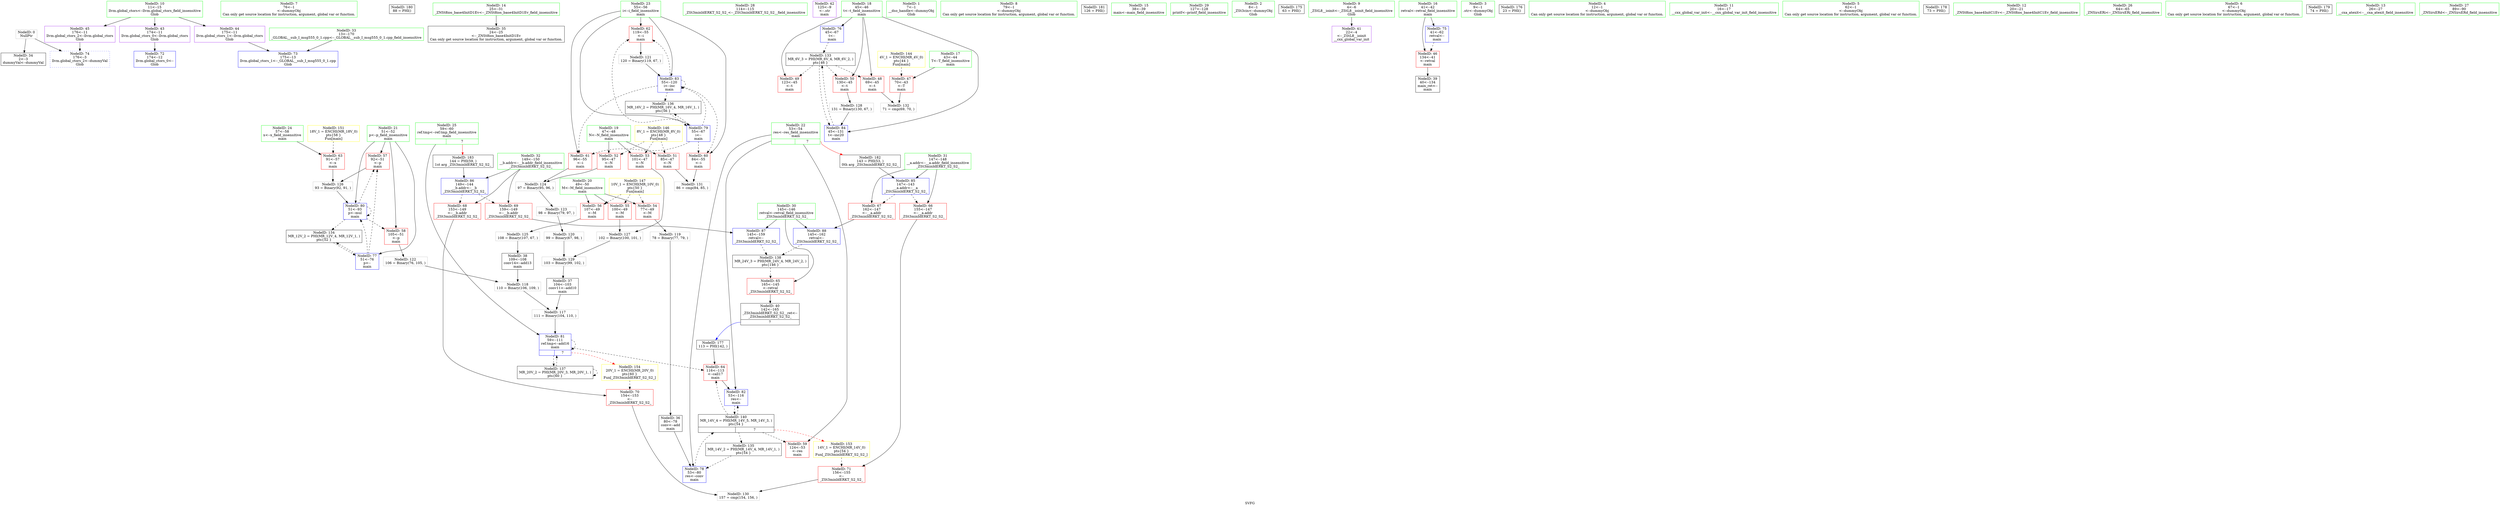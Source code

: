 digraph "SVFG" {
	label="SVFG";

	Node0x55e2aa7c3650 [shape=record,color=grey,label="{NodeID: 0\nNullPtr}"];
	Node0x55e2aa7c3650 -> Node0x55e2aa7d95c0[style=solid];
	Node0x55e2aa7c3650 -> Node0x55e2aa7dc7b0[style=solid];
	Node0x55e2aa7d7fd0 [shape=record,color=green,label="{NodeID: 7\n76\<--1\n\<--dummyObj\nCan only get source location for instruction, argument, global var or function.}"];
	Node0x55e2aa7f2960 [shape=record,color=black,label="{NodeID: 180\n88 = PHI()\n}"];
	Node0x55e2aa7d8430 [shape=record,color=green,label="{NodeID: 14\n25\<--31\n_ZNSt8ios_base4InitD1Ev\<--_ZNSt8ios_base4InitD1Ev_field_insensitive\n}"];
	Node0x55e2aa7d8430 -> Node0x55e2aa7d96c0[style=solid];
	Node0x55e2aa7d8a40 [shape=record,color=green,label="{NodeID: 21\n51\<--52\np\<--p_field_insensitive\nmain\n}"];
	Node0x55e2aa7d8a40 -> Node0x55e2aa7db980[style=solid];
	Node0x55e2aa7d8a40 -> Node0x55e2aa7dba50[style=solid];
	Node0x55e2aa7d8a40 -> Node0x55e2aa7dca50[style=solid];
	Node0x55e2aa7d8a40 -> Node0x55e2aa7dccc0[style=solid];
	Node0x55e2aa7d9050 [shape=record,color=green,label="{NodeID: 28\n114\<--115\n_ZSt3minIdERKT_S2_S2_\<--_ZSt3minIdERKT_S2_S2__field_insensitive\n}"];
	Node0x55e2aa7df720 [shape=record,color=grey,label="{NodeID: 118\n110 = Binary(106, 109, )\n}"];
	Node0x55e2aa7df720 -> Node0x55e2aa7df5e0[style=solid];
	Node0x55e2aa7d96c0 [shape=record,color=black,label="{NodeID: 35\n24\<--25\n\<--_ZNSt8ios_base4InitD1Ev\nCan only get source location for instruction, argument, global var or function.}"];
	Node0x55e2aa7e01a0 [shape=record,color=grey,label="{NodeID: 125\n108 = Binary(107, 67, )\n}"];
	Node0x55e2aa7e01a0 -> Node0x55e2aa7d9960[style=solid];
	Node0x55e2aa7d9ca0 [shape=record,color=purple,label="{NodeID: 42\n125\<--9\n\<--.str\nmain\n}"];
	Node0x55e2aa7daa60 [shape=record,color=grey,label="{NodeID: 132\n71 = cmp(69, 70, )\n}"];
	Node0x55e2aa7db300 [shape=record,color=red,label="{NodeID: 49\n123\<--45\n\<--t\nmain\n}"];
	Node0x55e2aa7db8b0 [shape=record,color=red,label="{NodeID: 56\n107\<--49\n\<--M\nmain\n}"];
	Node0x55e2aa7db8b0 -> Node0x55e2aa7e01a0[style=solid];
	Node0x55e2aa7e9620 [shape=record,color=yellow,style=double,label="{NodeID: 146\n8V_1 = ENCHI(MR_8V_0)\npts\{48 \}\nFun[main]}"];
	Node0x55e2aa7e9620 -> Node0x55e2aa7db4a0[style=dashed];
	Node0x55e2aa7e9620 -> Node0x55e2aa7db570[style=dashed];
	Node0x55e2aa7e9620 -> Node0x55e2aa7db640[style=dashed];
	Node0x55e2aa7dbe60 [shape=record,color=red,label="{NodeID: 63\n91\<--57\n\<--x\nmain\n}"];
	Node0x55e2aa7dbe60 -> Node0x55e2aa7e0320[style=solid];
	Node0x55e2aa7e9c40 [shape=record,color=yellow,style=double,label="{NodeID: 153\n14V_1 = ENCHI(MR_14V_0)\npts\{54 \}\nFun[_ZSt3minIdERKT_S2_S2_]}"];
	Node0x55e2aa7e9c40 -> Node0x55e2aa7dc4e0[style=dashed];
	Node0x55e2aa7dc410 [shape=record,color=red,label="{NodeID: 70\n154\<--153\n\<--\n_ZSt3minIdERKT_S2_S2_\n}"];
	Node0x55e2aa7dc410 -> Node0x55e2aa7e0920[style=solid];
	Node0x55e2aa7dca50 [shape=record,color=blue,label="{NodeID: 77\n51\<--76\np\<--\nmain\n}"];
	Node0x55e2aa7dca50 -> Node0x55e2aa7db980[style=dashed];
	Node0x55e2aa7dca50 -> Node0x55e2aa7dccc0[style=dashed];
	Node0x55e2aa7dca50 -> Node0x55e2aa7e5c40[style=dashed];
	Node0x55e2aa7dd000 [shape=record,color=blue,label="{NodeID: 84\n45\<--131\nt\<--inc20\nmain\n}"];
	Node0x55e2aa7dd000 -> Node0x55e2aa7e5740[style=dashed];
	Node0x55e2aa7d74c0 [shape=record,color=green,label="{NodeID: 1\n7\<--1\n__dso_handle\<--dummyObj\nGlob }"];
	Node0x55e2aa7d8060 [shape=record,color=green,label="{NodeID: 8\n79\<--1\n\<--dummyObj\nCan only get source location for instruction, argument, global var or function.}"];
	Node0x55e2aa7f2a30 [shape=record,color=black,label="{NodeID: 181\n126 = PHI()\n}"];
	Node0x55e2aa7d8530 [shape=record,color=green,label="{NodeID: 15\n38\<--39\nmain\<--main_field_insensitive\n}"];
	Node0x55e2aa7d8b10 [shape=record,color=green,label="{NodeID: 22\n53\<--54\nres\<--res_field_insensitive\nmain\n|{|<s3>7}}"];
	Node0x55e2aa7d8b10 -> Node0x55e2aa7dbb20[style=solid];
	Node0x55e2aa7d8b10 -> Node0x55e2aa7dcb20[style=solid];
	Node0x55e2aa7d8b10 -> Node0x55e2aa7dce60[style=solid];
	Node0x55e2aa7d8b10:s3 -> Node0x55e2aa7f2b00[style=solid,color=red];
	Node0x55e2aa7d9150 [shape=record,color=green,label="{NodeID: 29\n127\<--128\nprintf\<--printf_field_insensitive\n}"];
	Node0x55e2aa7df8a0 [shape=record,color=grey,label="{NodeID: 119\n78 = Binary(77, 79, )\n}"];
	Node0x55e2aa7df8a0 -> Node0x55e2aa7d97c0[style=solid];
	Node0x55e2aa7d97c0 [shape=record,color=black,label="{NodeID: 36\n80\<--78\nconv\<--add\nmain\n}"];
	Node0x55e2aa7d97c0 -> Node0x55e2aa7dcb20[style=solid];
	Node0x55e2aa7e0320 [shape=record,color=grey,label="{NodeID: 126\n93 = Binary(92, 91, )\n}"];
	Node0x55e2aa7e0320 -> Node0x55e2aa7dccc0[style=solid];
	Node0x55e2aa7d9d70 [shape=record,color=purple,label="{NodeID: 43\n174\<--11\nllvm.global_ctors_0\<--llvm.global_ctors\nGlob }"];
	Node0x55e2aa7d9d70 -> Node0x55e2aa7dc5b0[style=solid];
	Node0x55e2aa7e5740 [shape=record,color=black,label="{NodeID: 133\nMR_6V_3 = PHI(MR_6V_4, MR_6V_2, )\npts\{46 \}\n}"];
	Node0x55e2aa7e5740 -> Node0x55e2aa7db230[style=dashed];
	Node0x55e2aa7e5740 -> Node0x55e2aa7db300[style=dashed];
	Node0x55e2aa7e5740 -> Node0x55e2aa7db3d0[style=dashed];
	Node0x55e2aa7e5740 -> Node0x55e2aa7dd000[style=dashed];
	Node0x55e2aa7db3d0 [shape=record,color=red,label="{NodeID: 50\n130\<--45\n\<--t\nmain\n}"];
	Node0x55e2aa7db3d0 -> Node0x55e2aa7e0620[style=solid];
	Node0x55e2aa7e7a40 [shape=record,color=black,label="{NodeID: 140\nMR_14V_4 = PHI(MR_14V_5, MR_14V_3, )\npts\{54 \}\n|{|<s4>7}}"];
	Node0x55e2aa7e7a40 -> Node0x55e2aa7dbb20[style=dashed];
	Node0x55e2aa7e7a40 -> Node0x55e2aa7dbf30[style=dashed];
	Node0x55e2aa7e7a40 -> Node0x55e2aa7dce60[style=dashed];
	Node0x55e2aa7e7a40 -> Node0x55e2aa7e6140[style=dashed];
	Node0x55e2aa7e7a40:s4 -> Node0x55e2aa7e9c40[style=dashed,color=red];
	Node0x55e2aa7db980 [shape=record,color=red,label="{NodeID: 57\n92\<--51\n\<--p\nmain\n}"];
	Node0x55e2aa7db980 -> Node0x55e2aa7e0320[style=solid];
	Node0x55e2aa7e9700 [shape=record,color=yellow,style=double,label="{NodeID: 147\n10V_1 = ENCHI(MR_10V_0)\npts\{50 \}\nFun[main]}"];
	Node0x55e2aa7e9700 -> Node0x55e2aa7db710[style=dashed];
	Node0x55e2aa7e9700 -> Node0x55e2aa7db7e0[style=dashed];
	Node0x55e2aa7e9700 -> Node0x55e2aa7db8b0[style=dashed];
	Node0x55e2aa7dbf30 [shape=record,color=red,label="{NodeID: 64\n116\<--113\n\<--call17\nmain\n}"];
	Node0x55e2aa7dbf30 -> Node0x55e2aa7dce60[style=solid];
	Node0x55e2aa7e9d50 [shape=record,color=yellow,style=double,label="{NodeID: 154\n20V_1 = ENCHI(MR_20V_0)\npts\{60 \}\nFun[_ZSt3minIdERKT_S2_S2_]}"];
	Node0x55e2aa7e9d50 -> Node0x55e2aa7dc410[style=dashed];
	Node0x55e2aa7dc4e0 [shape=record,color=red,label="{NodeID: 71\n156\<--155\n\<--\n_ZSt3minIdERKT_S2_S2_\n}"];
	Node0x55e2aa7dc4e0 -> Node0x55e2aa7e0920[style=solid];
	Node0x55e2aa7dcb20 [shape=record,color=blue,label="{NodeID: 78\n53\<--80\nres\<--conv\nmain\n}"];
	Node0x55e2aa7dcb20 -> Node0x55e2aa7e7a40[style=dashed];
	Node0x55e2aa7dd0d0 [shape=record,color=blue,label="{NodeID: 85\n147\<--143\n__a.addr\<--__a\n_ZSt3minIdERKT_S2_S2_\n}"];
	Node0x55e2aa7dd0d0 -> Node0x55e2aa7dc0d0[style=dashed];
	Node0x55e2aa7dd0d0 -> Node0x55e2aa7dc1a0[style=dashed];
	Node0x55e2aa7d7550 [shape=record,color=green,label="{NodeID: 2\n8\<--1\n_ZSt3cin\<--dummyObj\nGlob }"];
	Node0x55e2aa630d50 [shape=record,color=black,label="{NodeID: 175\n63 = PHI()\n}"];
	Node0x55e2aa7d80f0 [shape=record,color=green,label="{NodeID: 9\n4\<--6\n_ZStL8__ioinit\<--_ZStL8__ioinit_field_insensitive\nGlob }"];
	Node0x55e2aa7d80f0 -> Node0x55e2aa7d9bd0[style=solid];
	Node0x55e2aa7f2b00 [shape=record,color=black,label="{NodeID: 182\n143 = PHI(53, )\n0th arg _ZSt3minIdERKT_S2_S2_ }"];
	Node0x55e2aa7f2b00 -> Node0x55e2aa7dd0d0[style=solid];
	Node0x55e2aa7d8630 [shape=record,color=green,label="{NodeID: 16\n41\<--42\nretval\<--retval_field_insensitive\nmain\n}"];
	Node0x55e2aa7d8630 -> Node0x55e2aa7da070[style=solid];
	Node0x55e2aa7d8630 -> Node0x55e2aa7dc8b0[style=solid];
	Node0x55e2aa7d8be0 [shape=record,color=green,label="{NodeID: 23\n55\<--56\ni\<--i_field_insensitive\nmain\n}"];
	Node0x55e2aa7d8be0 -> Node0x55e2aa7dbbf0[style=solid];
	Node0x55e2aa7d8be0 -> Node0x55e2aa7dbcc0[style=solid];
	Node0x55e2aa7d8be0 -> Node0x55e2aa7dbd90[style=solid];
	Node0x55e2aa7d8be0 -> Node0x55e2aa7dcbf0[style=solid];
	Node0x55e2aa7d8be0 -> Node0x55e2aa7dcf30[style=solid];
	Node0x55e2aa7d9250 [shape=record,color=green,label="{NodeID: 30\n145\<--146\nretval\<--retval_field_insensitive\n_ZSt3minIdERKT_S2_S2_\n}"];
	Node0x55e2aa7d9250 -> Node0x55e2aa7dc000[style=solid];
	Node0x55e2aa7d9250 -> Node0x55e2aa7dd270[style=solid];
	Node0x55e2aa7d9250 -> Node0x55e2aa7dd340[style=solid];
	Node0x55e2aa7dfa20 [shape=record,color=grey,label="{NodeID: 120\n99 = Binary(67, 98, )\n}"];
	Node0x55e2aa7dfa20 -> Node0x55e2aa7e07a0[style=solid];
	Node0x55e2aa7d9890 [shape=record,color=black,label="{NodeID: 37\n104\<--103\nconv11\<--add10\nmain\n}"];
	Node0x55e2aa7d9890 -> Node0x55e2aa7df5e0[style=solid];
	Node0x55e2aa7e04a0 [shape=record,color=grey,label="{NodeID: 127\n102 = Binary(100, 101, )\n}"];
	Node0x55e2aa7e04a0 -> Node0x55e2aa7e07a0[style=solid];
	Node0x55e2aa7d9e70 [shape=record,color=purple,label="{NodeID: 44\n175\<--11\nllvm.global_ctors_1\<--llvm.global_ctors\nGlob }"];
	Node0x55e2aa7d9e70 -> Node0x55e2aa7dc6b0[style=solid];
	Node0x55e2aa7e5c40 [shape=record,color=black,label="{NodeID: 134\nMR_12V_2 = PHI(MR_12V_4, MR_12V_1, )\npts\{52 \}\n}"];
	Node0x55e2aa7e5c40 -> Node0x55e2aa7dca50[style=dashed];
	Node0x55e2aa7db4a0 [shape=record,color=red,label="{NodeID: 51\n85\<--47\n\<--N\nmain\n}"];
	Node0x55e2aa7db4a0 -> Node0x55e2aa7e0aa0[style=solid];
	Node0x55e2aa7dba50 [shape=record,color=red,label="{NodeID: 58\n105\<--51\n\<--p\nmain\n}"];
	Node0x55e2aa7dba50 -> Node0x55e2aa7dfd20[style=solid];
	Node0x55e2aa7dc000 [shape=record,color=red,label="{NodeID: 65\n165\<--145\n\<--retval\n_ZSt3minIdERKT_S2_S2_\n}"];
	Node0x55e2aa7dc000 -> Node0x55e2aa7d9b00[style=solid];
	Node0x55e2aa7dc5b0 [shape=record,color=blue,label="{NodeID: 72\n174\<--12\nllvm.global_ctors_0\<--\nGlob }"];
	Node0x55e2aa7dcbf0 [shape=record,color=blue,label="{NodeID: 79\n55\<--67\ni\<--\nmain\n}"];
	Node0x55e2aa7dcbf0 -> Node0x55e2aa7dbbf0[style=dashed];
	Node0x55e2aa7dcbf0 -> Node0x55e2aa7dbcc0[style=dashed];
	Node0x55e2aa7dcbf0 -> Node0x55e2aa7dbd90[style=dashed];
	Node0x55e2aa7dcbf0 -> Node0x55e2aa7dcf30[style=dashed];
	Node0x55e2aa7dcbf0 -> Node0x55e2aa7e6640[style=dashed];
	Node0x55e2aa7dd1a0 [shape=record,color=blue,label="{NodeID: 86\n149\<--144\n__b.addr\<--__b\n_ZSt3minIdERKT_S2_S2_\n}"];
	Node0x55e2aa7dd1a0 -> Node0x55e2aa7dc270[style=dashed];
	Node0x55e2aa7dd1a0 -> Node0x55e2aa7dc340[style=dashed];
	Node0x55e2aa7d75e0 [shape=record,color=green,label="{NodeID: 3\n9\<--1\n.str\<--dummyObj\nGlob }"];
	Node0x55e2aa7f1db0 [shape=record,color=black,label="{NodeID: 176\n23 = PHI()\n}"];
	Node0x55e2aa7d8180 [shape=record,color=green,label="{NodeID: 10\n11\<--15\nllvm.global_ctors\<--llvm.global_ctors_field_insensitive\nGlob }"];
	Node0x55e2aa7d8180 -> Node0x55e2aa7d9d70[style=solid];
	Node0x55e2aa7d8180 -> Node0x55e2aa7d9e70[style=solid];
	Node0x55e2aa7d8180 -> Node0x55e2aa7d9f70[style=solid];
	Node0x55e2aa7f2cc0 [shape=record,color=black,label="{NodeID: 183\n144 = PHI(59, )\n1st arg _ZSt3minIdERKT_S2_S2_ }"];
	Node0x55e2aa7f2cc0 -> Node0x55e2aa7dd1a0[style=solid];
	Node0x55e2aa7d8700 [shape=record,color=green,label="{NodeID: 17\n43\<--44\nT\<--T_field_insensitive\nmain\n}"];
	Node0x55e2aa7d8700 -> Node0x55e2aa7da140[style=solid];
	Node0x55e2aa7d8cb0 [shape=record,color=green,label="{NodeID: 24\n57\<--58\nx\<--x_field_insensitive\nmain\n}"];
	Node0x55e2aa7d8cb0 -> Node0x55e2aa7dbe60[style=solid];
	Node0x55e2aa7d9320 [shape=record,color=green,label="{NodeID: 31\n147\<--148\n__a.addr\<--__a.addr_field_insensitive\n_ZSt3minIdERKT_S2_S2_\n}"];
	Node0x55e2aa7d9320 -> Node0x55e2aa7dc0d0[style=solid];
	Node0x55e2aa7d9320 -> Node0x55e2aa7dc1a0[style=solid];
	Node0x55e2aa7d9320 -> Node0x55e2aa7dd0d0[style=solid];
	Node0x55e2aa7dfba0 [shape=record,color=grey,label="{NodeID: 121\n120 = Binary(119, 67, )\n}"];
	Node0x55e2aa7dfba0 -> Node0x55e2aa7dcf30[style=solid];
	Node0x55e2aa7d9960 [shape=record,color=black,label="{NodeID: 38\n109\<--108\nconv14\<--add13\nmain\n}"];
	Node0x55e2aa7d9960 -> Node0x55e2aa7df720[style=solid];
	Node0x55e2aa7e0620 [shape=record,color=grey,label="{NodeID: 128\n131 = Binary(130, 67, )\n}"];
	Node0x55e2aa7e0620 -> Node0x55e2aa7dd000[style=solid];
	Node0x55e2aa7d9f70 [shape=record,color=purple,label="{NodeID: 45\n176\<--11\nllvm.global_ctors_2\<--llvm.global_ctors\nGlob }"];
	Node0x55e2aa7d9f70 -> Node0x55e2aa7dc7b0[style=solid];
	Node0x55e2aa7e6140 [shape=record,color=black,label="{NodeID: 135\nMR_14V_2 = PHI(MR_14V_4, MR_14V_1, )\npts\{54 \}\n}"];
	Node0x55e2aa7e6140 -> Node0x55e2aa7dcb20[style=dashed];
	Node0x55e2aa7db570 [shape=record,color=red,label="{NodeID: 52\n95\<--47\n\<--N\nmain\n}"];
	Node0x55e2aa7db570 -> Node0x55e2aa7e0020[style=solid];
	Node0x55e2aa7dbb20 [shape=record,color=red,label="{NodeID: 59\n124\<--53\n\<--res\nmain\n}"];
	Node0x55e2aa7dc0d0 [shape=record,color=red,label="{NodeID: 66\n155\<--147\n\<--__a.addr\n_ZSt3minIdERKT_S2_S2_\n}"];
	Node0x55e2aa7dc0d0 -> Node0x55e2aa7dc4e0[style=solid];
	Node0x55e2aa7dc6b0 [shape=record,color=blue,label="{NodeID: 73\n175\<--13\nllvm.global_ctors_1\<--_GLOBAL__sub_I_msg555_0_1.cpp\nGlob }"];
	Node0x55e2aa7dccc0 [shape=record,color=blue,label="{NodeID: 80\n51\<--93\np\<--mul\nmain\n}"];
	Node0x55e2aa7dccc0 -> Node0x55e2aa7db980[style=dashed];
	Node0x55e2aa7dccc0 -> Node0x55e2aa7dba50[style=dashed];
	Node0x55e2aa7dccc0 -> Node0x55e2aa7dccc0[style=dashed];
	Node0x55e2aa7dccc0 -> Node0x55e2aa7e5c40[style=dashed];
	Node0x55e2aa7dd270 [shape=record,color=blue,label="{NodeID: 87\n145\<--159\nretval\<--\n_ZSt3minIdERKT_S2_S2_\n}"];
	Node0x55e2aa7dd270 -> Node0x55e2aa7e7040[style=dashed];
	Node0x55e2aa7d7670 [shape=record,color=green,label="{NodeID: 4\n12\<--1\n\<--dummyObj\nCan only get source location for instruction, argument, global var or function.}"];
	Node0x55e2aa7f1eb0 [shape=record,color=black,label="{NodeID: 177\n113 = PHI(142, )\n}"];
	Node0x55e2aa7f1eb0 -> Node0x55e2aa7dbf30[style=solid];
	Node0x55e2aa7d8210 [shape=record,color=green,label="{NodeID: 11\n16\<--17\n__cxx_global_var_init\<--__cxx_global_var_init_field_insensitive\n}"];
	Node0x55e2aa7d87d0 [shape=record,color=green,label="{NodeID: 18\n45\<--46\nt\<--t_field_insensitive\nmain\n}"];
	Node0x55e2aa7d87d0 -> Node0x55e2aa7db230[style=solid];
	Node0x55e2aa7d87d0 -> Node0x55e2aa7db300[style=solid];
	Node0x55e2aa7d87d0 -> Node0x55e2aa7db3d0[style=solid];
	Node0x55e2aa7d87d0 -> Node0x55e2aa7dc980[style=solid];
	Node0x55e2aa7d87d0 -> Node0x55e2aa7dd000[style=solid];
	Node0x55e2aa7d8d80 [shape=record,color=green,label="{NodeID: 25\n59\<--60\nref.tmp\<--ref.tmp_field_insensitive\nmain\n|{|<s1>7}}"];
	Node0x55e2aa7d8d80 -> Node0x55e2aa7dcd90[style=solid];
	Node0x55e2aa7d8d80:s1 -> Node0x55e2aa7f2cc0[style=solid,color=red];
	Node0x55e2aa7d93f0 [shape=record,color=green,label="{NodeID: 32\n149\<--150\n__b.addr\<--__b.addr_field_insensitive\n_ZSt3minIdERKT_S2_S2_\n}"];
	Node0x55e2aa7d93f0 -> Node0x55e2aa7dc270[style=solid];
	Node0x55e2aa7d93f0 -> Node0x55e2aa7dc340[style=solid];
	Node0x55e2aa7d93f0 -> Node0x55e2aa7dd1a0[style=solid];
	Node0x55e2aa7dfd20 [shape=record,color=grey,label="{NodeID: 122\n106 = Binary(76, 105, )\n}"];
	Node0x55e2aa7dfd20 -> Node0x55e2aa7df720[style=solid];
	Node0x55e2aa7d9a30 [shape=record,color=black,label="{NodeID: 39\n40\<--134\nmain_ret\<--\nmain\n}"];
	Node0x55e2aa7e07a0 [shape=record,color=grey,label="{NodeID: 129\n103 = Binary(99, 102, )\n}"];
	Node0x55e2aa7e07a0 -> Node0x55e2aa7d9890[style=solid];
	Node0x55e2aa7da070 [shape=record,color=red,label="{NodeID: 46\n134\<--41\n\<--retval\nmain\n}"];
	Node0x55e2aa7da070 -> Node0x55e2aa7d9a30[style=solid];
	Node0x55e2aa7e6640 [shape=record,color=black,label="{NodeID: 136\nMR_16V_2 = PHI(MR_16V_4, MR_16V_1, )\npts\{56 \}\n}"];
	Node0x55e2aa7e6640 -> Node0x55e2aa7dcbf0[style=dashed];
	Node0x55e2aa7db640 [shape=record,color=red,label="{NodeID: 53\n101\<--47\n\<--N\nmain\n}"];
	Node0x55e2aa7db640 -> Node0x55e2aa7e04a0[style=solid];
	Node0x55e2aa7dbbf0 [shape=record,color=red,label="{NodeID: 60\n84\<--55\n\<--i\nmain\n}"];
	Node0x55e2aa7dbbf0 -> Node0x55e2aa7e0aa0[style=solid];
	Node0x55e2aa7dc1a0 [shape=record,color=red,label="{NodeID: 67\n162\<--147\n\<--__a.addr\n_ZSt3minIdERKT_S2_S2_\n}"];
	Node0x55e2aa7dc1a0 -> Node0x55e2aa7dd340[style=solid];
	Node0x55e2aa7dc7b0 [shape=record,color=blue, style = dotted,label="{NodeID: 74\n176\<--3\nllvm.global_ctors_2\<--dummyVal\nGlob }"];
	Node0x55e2aa7dcd90 [shape=record,color=blue,label="{NodeID: 81\n59\<--111\nref.tmp\<--add16\nmain\n|{|<s3>7}}"];
	Node0x55e2aa7dcd90 -> Node0x55e2aa7dbf30[style=dashed];
	Node0x55e2aa7dcd90 -> Node0x55e2aa7dcd90[style=dashed];
	Node0x55e2aa7dcd90 -> Node0x55e2aa7e6b40[style=dashed];
	Node0x55e2aa7dcd90:s3 -> Node0x55e2aa7e9d50[style=dashed,color=red];
	Node0x55e2aa7dd340 [shape=record,color=blue,label="{NodeID: 88\n145\<--162\nretval\<--\n_ZSt3minIdERKT_S2_S2_\n}"];
	Node0x55e2aa7dd340 -> Node0x55e2aa7e7040[style=dashed];
	Node0x55e2aa7d7eb0 [shape=record,color=green,label="{NodeID: 5\n62\<--1\n\<--dummyObj\nCan only get source location for instruction, argument, global var or function.}"];
	Node0x55e2aa7f27c0 [shape=record,color=black,label="{NodeID: 178\n73 = PHI()\n}"];
	Node0x55e2aa7d82a0 [shape=record,color=green,label="{NodeID: 12\n20\<--21\n_ZNSt8ios_base4InitC1Ev\<--_ZNSt8ios_base4InitC1Ev_field_insensitive\n}"];
	Node0x55e2aa7d88a0 [shape=record,color=green,label="{NodeID: 19\n47\<--48\nN\<--N_field_insensitive\nmain\n}"];
	Node0x55e2aa7d88a0 -> Node0x55e2aa7db4a0[style=solid];
	Node0x55e2aa7d88a0 -> Node0x55e2aa7db570[style=solid];
	Node0x55e2aa7d88a0 -> Node0x55e2aa7db640[style=solid];
	Node0x55e2aa7d8e50 [shape=record,color=green,label="{NodeID: 26\n64\<--65\n_ZNSirsERi\<--_ZNSirsERi_field_insensitive\n}"];
	Node0x55e2aa7d94c0 [shape=record,color=green,label="{NodeID: 33\n13\<--170\n_GLOBAL__sub_I_msg555_0_1.cpp\<--_GLOBAL__sub_I_msg555_0_1.cpp_field_insensitive\n}"];
	Node0x55e2aa7d94c0 -> Node0x55e2aa7dc6b0[style=solid];
	Node0x55e2aa7dfea0 [shape=record,color=grey,label="{NodeID: 123\n98 = Binary(79, 97, )\n}"];
	Node0x55e2aa7dfea0 -> Node0x55e2aa7dfa20[style=solid];
	Node0x55e2aa7d9b00 [shape=record,color=black,label="{NodeID: 40\n142\<--165\n_ZSt3minIdERKT_S2_S2__ret\<--\n_ZSt3minIdERKT_S2_S2_\n|{<s0>7}}"];
	Node0x55e2aa7d9b00:s0 -> Node0x55e2aa7f1eb0[style=solid,color=blue];
	Node0x55e2aa7e0920 [shape=record,color=grey,label="{NodeID: 130\n157 = cmp(154, 156, )\n}"];
	Node0x55e2aa7da140 [shape=record,color=red,label="{NodeID: 47\n70\<--43\n\<--T\nmain\n}"];
	Node0x55e2aa7da140 -> Node0x55e2aa7daa60[style=solid];
	Node0x55e2aa7e6b40 [shape=record,color=black,label="{NodeID: 137\nMR_20V_2 = PHI(MR_20V_3, MR_20V_1, )\npts\{60 \}\n}"];
	Node0x55e2aa7e6b40 -> Node0x55e2aa7dcd90[style=dashed];
	Node0x55e2aa7e6b40 -> Node0x55e2aa7e6b40[style=dashed];
	Node0x55e2aa7db710 [shape=record,color=red,label="{NodeID: 54\n77\<--49\n\<--M\nmain\n}"];
	Node0x55e2aa7db710 -> Node0x55e2aa7df8a0[style=solid];
	Node0x55e2aa7e9460 [shape=record,color=yellow,style=double,label="{NodeID: 144\n4V_1 = ENCHI(MR_4V_0)\npts\{44 \}\nFun[main]}"];
	Node0x55e2aa7e9460 -> Node0x55e2aa7da140[style=dashed];
	Node0x55e2aa7dbcc0 [shape=record,color=red,label="{NodeID: 61\n96\<--55\n\<--i\nmain\n}"];
	Node0x55e2aa7dbcc0 -> Node0x55e2aa7e0020[style=solid];
	Node0x55e2aa7e9a80 [shape=record,color=yellow,style=double,label="{NodeID: 151\n18V_1 = ENCHI(MR_18V_0)\npts\{58 \}\nFun[main]}"];
	Node0x55e2aa7e9a80 -> Node0x55e2aa7dbe60[style=dashed];
	Node0x55e2aa7dc270 [shape=record,color=red,label="{NodeID: 68\n153\<--149\n\<--__b.addr\n_ZSt3minIdERKT_S2_S2_\n}"];
	Node0x55e2aa7dc270 -> Node0x55e2aa7dc410[style=solid];
	Node0x55e2aa7dc8b0 [shape=record,color=blue,label="{NodeID: 75\n41\<--62\nretval\<--\nmain\n}"];
	Node0x55e2aa7dc8b0 -> Node0x55e2aa7da070[style=dashed];
	Node0x55e2aa7dce60 [shape=record,color=blue,label="{NodeID: 82\n53\<--116\nres\<--\nmain\n}"];
	Node0x55e2aa7dce60 -> Node0x55e2aa7e7a40[style=dashed];
	Node0x55e2aa7d7f40 [shape=record,color=green,label="{NodeID: 6\n67\<--1\n\<--dummyObj\nCan only get source location for instruction, argument, global var or function.}"];
	Node0x55e2aa7f2890 [shape=record,color=black,label="{NodeID: 179\n74 = PHI()\n}"];
	Node0x55e2aa7d8330 [shape=record,color=green,label="{NodeID: 13\n26\<--27\n__cxa_atexit\<--__cxa_atexit_field_insensitive\n}"];
	Node0x55e2aa7d8970 [shape=record,color=green,label="{NodeID: 20\n49\<--50\nM\<--M_field_insensitive\nmain\n}"];
	Node0x55e2aa7d8970 -> Node0x55e2aa7db710[style=solid];
	Node0x55e2aa7d8970 -> Node0x55e2aa7db7e0[style=solid];
	Node0x55e2aa7d8970 -> Node0x55e2aa7db8b0[style=solid];
	Node0x55e2aa7d8f50 [shape=record,color=green,label="{NodeID: 27\n89\<--90\n_ZNSirsERd\<--_ZNSirsERd_field_insensitive\n}"];
	Node0x55e2aa7df5e0 [shape=record,color=grey,label="{NodeID: 117\n111 = Binary(104, 110, )\n}"];
	Node0x55e2aa7df5e0 -> Node0x55e2aa7dcd90[style=solid];
	Node0x55e2aa7d95c0 [shape=record,color=black,label="{NodeID: 34\n2\<--3\ndummyVal\<--dummyVal\n}"];
	Node0x55e2aa7e0020 [shape=record,color=grey,label="{NodeID: 124\n97 = Binary(95, 96, )\n}"];
	Node0x55e2aa7e0020 -> Node0x55e2aa7dfea0[style=solid];
	Node0x55e2aa7d9bd0 [shape=record,color=purple,label="{NodeID: 41\n22\<--4\n\<--_ZStL8__ioinit\n__cxx_global_var_init\n}"];
	Node0x55e2aa7e0aa0 [shape=record,color=grey,label="{NodeID: 131\n86 = cmp(84, 85, )\n}"];
	Node0x55e2aa7db230 [shape=record,color=red,label="{NodeID: 48\n69\<--45\n\<--t\nmain\n}"];
	Node0x55e2aa7db230 -> Node0x55e2aa7daa60[style=solid];
	Node0x55e2aa7e7040 [shape=record,color=black,label="{NodeID: 138\nMR_24V_3 = PHI(MR_24V_4, MR_24V_2, )\npts\{146 \}\n}"];
	Node0x55e2aa7e7040 -> Node0x55e2aa7dc000[style=dashed];
	Node0x55e2aa7db7e0 [shape=record,color=red,label="{NodeID: 55\n100\<--49\n\<--M\nmain\n}"];
	Node0x55e2aa7db7e0 -> Node0x55e2aa7e04a0[style=solid];
	Node0x55e2aa7dbd90 [shape=record,color=red,label="{NodeID: 62\n119\<--55\n\<--i\nmain\n}"];
	Node0x55e2aa7dbd90 -> Node0x55e2aa7dfba0[style=solid];
	Node0x55e2aa7dc340 [shape=record,color=red,label="{NodeID: 69\n159\<--149\n\<--__b.addr\n_ZSt3minIdERKT_S2_S2_\n}"];
	Node0x55e2aa7dc340 -> Node0x55e2aa7dd270[style=solid];
	Node0x55e2aa7dc980 [shape=record,color=blue,label="{NodeID: 76\n45\<--67\nt\<--\nmain\n}"];
	Node0x55e2aa7dc980 -> Node0x55e2aa7e5740[style=dashed];
	Node0x55e2aa7dcf30 [shape=record,color=blue,label="{NodeID: 83\n55\<--120\ni\<--inc\nmain\n}"];
	Node0x55e2aa7dcf30 -> Node0x55e2aa7dbbf0[style=dashed];
	Node0x55e2aa7dcf30 -> Node0x55e2aa7dbcc0[style=dashed];
	Node0x55e2aa7dcf30 -> Node0x55e2aa7dbd90[style=dashed];
	Node0x55e2aa7dcf30 -> Node0x55e2aa7dcf30[style=dashed];
	Node0x55e2aa7dcf30 -> Node0x55e2aa7e6640[style=dashed];
}
